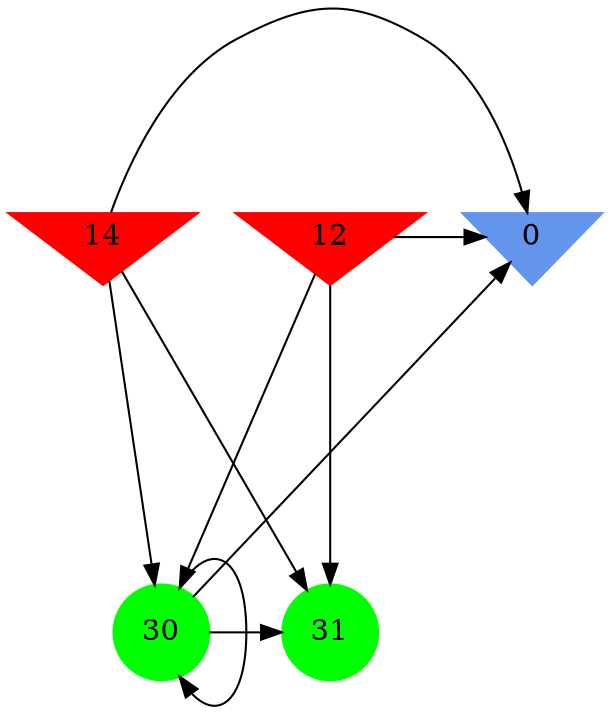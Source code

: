 digraph brain {
	ranksep=2.0;
	0 [shape=invtriangle,style=filled,color=cornflowerblue];
	12 [shape=invtriangle,style=filled,color=red];
	14 [shape=invtriangle,style=filled,color=red];
	30 [shape=circle,style=filled,color=green];
	31 [shape=circle,style=filled,color=green];
	12	->	31;
	12	->	30;
	12	->	0;
	14	->	31;
	14	->	30;
	14	->	0;
	30	->	31;
	30	->	30;
	30	->	0;
	{ rank=same; 0; 12; 14; }
	{ rank=same; }
	{ rank=same; 30; 31; }
}
